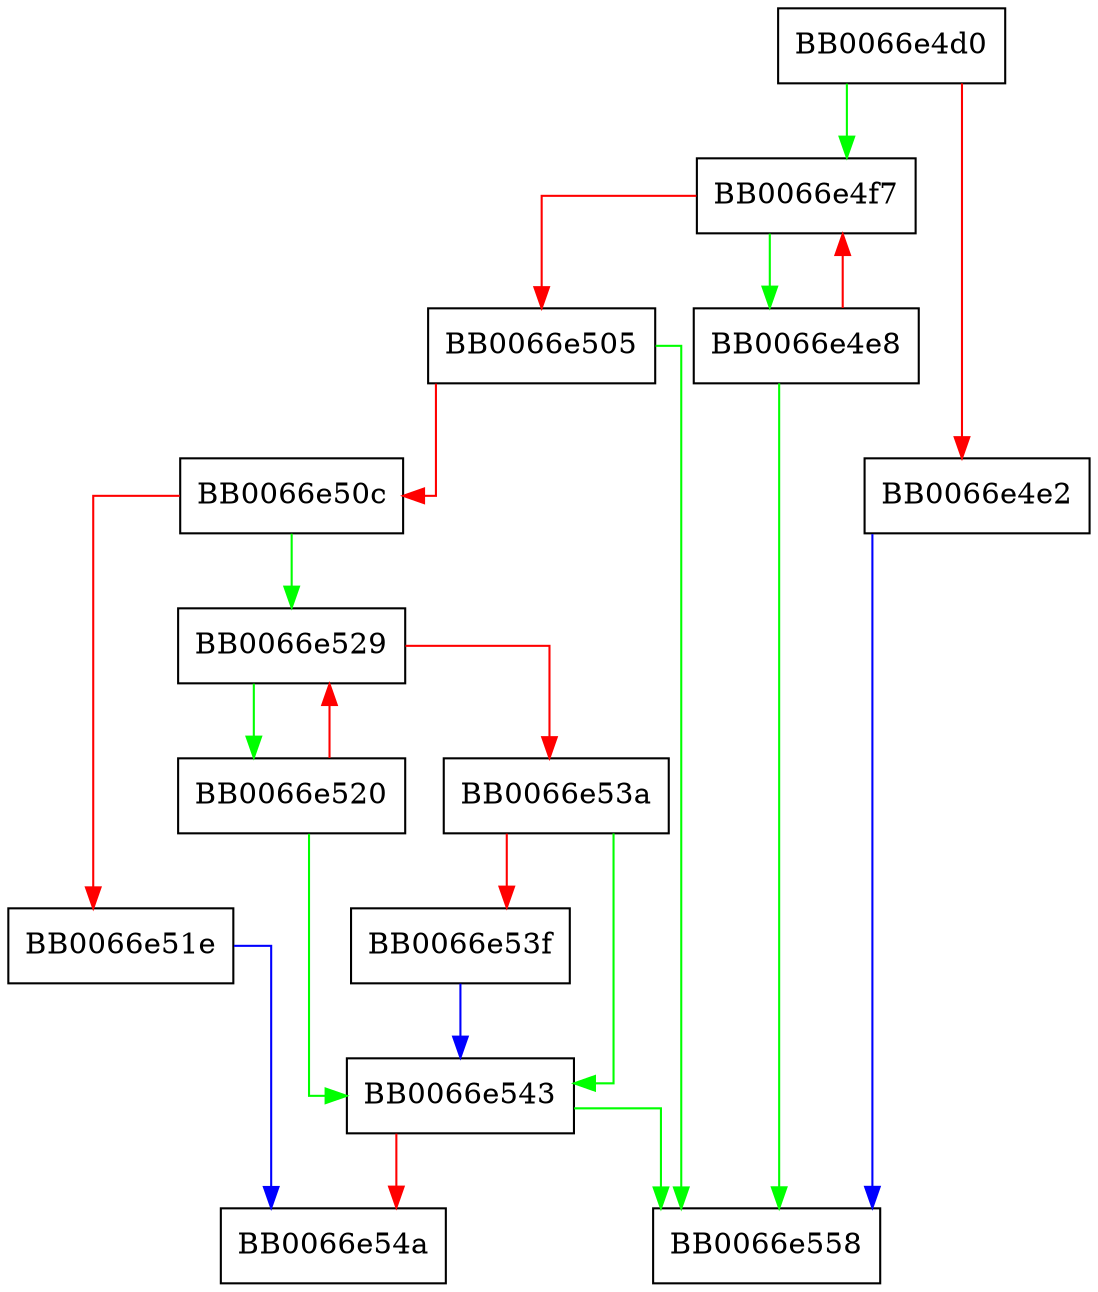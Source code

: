 digraph strip_spaces {
  node [shape="box"];
  graph [splines=ortho];
  BB0066e4d0 -> BB0066e4f7 [color="green"];
  BB0066e4d0 -> BB0066e4e2 [color="red"];
  BB0066e4e2 -> BB0066e558 [color="blue"];
  BB0066e4e8 -> BB0066e558 [color="green"];
  BB0066e4e8 -> BB0066e4f7 [color="red"];
  BB0066e4f7 -> BB0066e4e8 [color="green"];
  BB0066e4f7 -> BB0066e505 [color="red"];
  BB0066e505 -> BB0066e558 [color="green"];
  BB0066e505 -> BB0066e50c [color="red"];
  BB0066e50c -> BB0066e529 [color="green"];
  BB0066e50c -> BB0066e51e [color="red"];
  BB0066e51e -> BB0066e54a [color="blue"];
  BB0066e520 -> BB0066e543 [color="green"];
  BB0066e520 -> BB0066e529 [color="red"];
  BB0066e529 -> BB0066e520 [color="green"];
  BB0066e529 -> BB0066e53a [color="red"];
  BB0066e53a -> BB0066e543 [color="green"];
  BB0066e53a -> BB0066e53f [color="red"];
  BB0066e53f -> BB0066e543 [color="blue"];
  BB0066e543 -> BB0066e558 [color="green"];
  BB0066e543 -> BB0066e54a [color="red"];
}